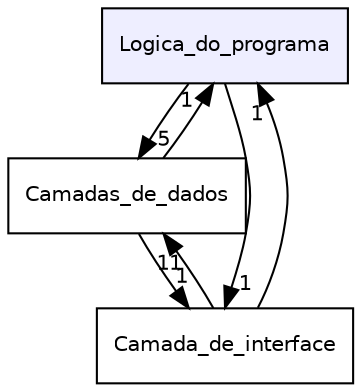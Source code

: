 digraph "Logica_do_programa" {
  compound=true
  node [ fontsize="10", fontname="Helvetica"];
  edge [ labelfontsize="10", labelfontname="Helvetica"];
  dir_4a7ef42628e48000ebc6926effd6c0cd [shape=box, label="Logica_do_programa", style="filled", fillcolor="#eeeeff", pencolor="black", URL="dir_4a7ef42628e48000ebc6926effd6c0cd.html"];
  dir_be18bbc8a9367d681e1972dc4b96bd65 [shape=box label="Camadas_de_dados" URL="dir_be18bbc8a9367d681e1972dc4b96bd65.html"];
  dir_594dc54ddaea6b7304806be14d23a0a5 [shape=box label="Camada_de_interface" URL="dir_594dc54ddaea6b7304806be14d23a0a5.html"];
  dir_be18bbc8a9367d681e1972dc4b96bd65->dir_594dc54ddaea6b7304806be14d23a0a5 [headlabel="1", labeldistance=1.5 headhref="dir_000001_000000.html"];
  dir_be18bbc8a9367d681e1972dc4b96bd65->dir_4a7ef42628e48000ebc6926effd6c0cd [headlabel="1", labeldistance=1.5 headhref="dir_000001_000009.html"];
  dir_594dc54ddaea6b7304806be14d23a0a5->dir_be18bbc8a9367d681e1972dc4b96bd65 [headlabel="11", labeldistance=1.5 headhref="dir_000000_000001.html"];
  dir_594dc54ddaea6b7304806be14d23a0a5->dir_4a7ef42628e48000ebc6926effd6c0cd [headlabel="1", labeldistance=1.5 headhref="dir_000000_000009.html"];
  dir_4a7ef42628e48000ebc6926effd6c0cd->dir_be18bbc8a9367d681e1972dc4b96bd65 [headlabel="5", labeldistance=1.5 headhref="dir_000009_000001.html"];
  dir_4a7ef42628e48000ebc6926effd6c0cd->dir_594dc54ddaea6b7304806be14d23a0a5 [headlabel="1", labeldistance=1.5 headhref="dir_000009_000000.html"];
}
